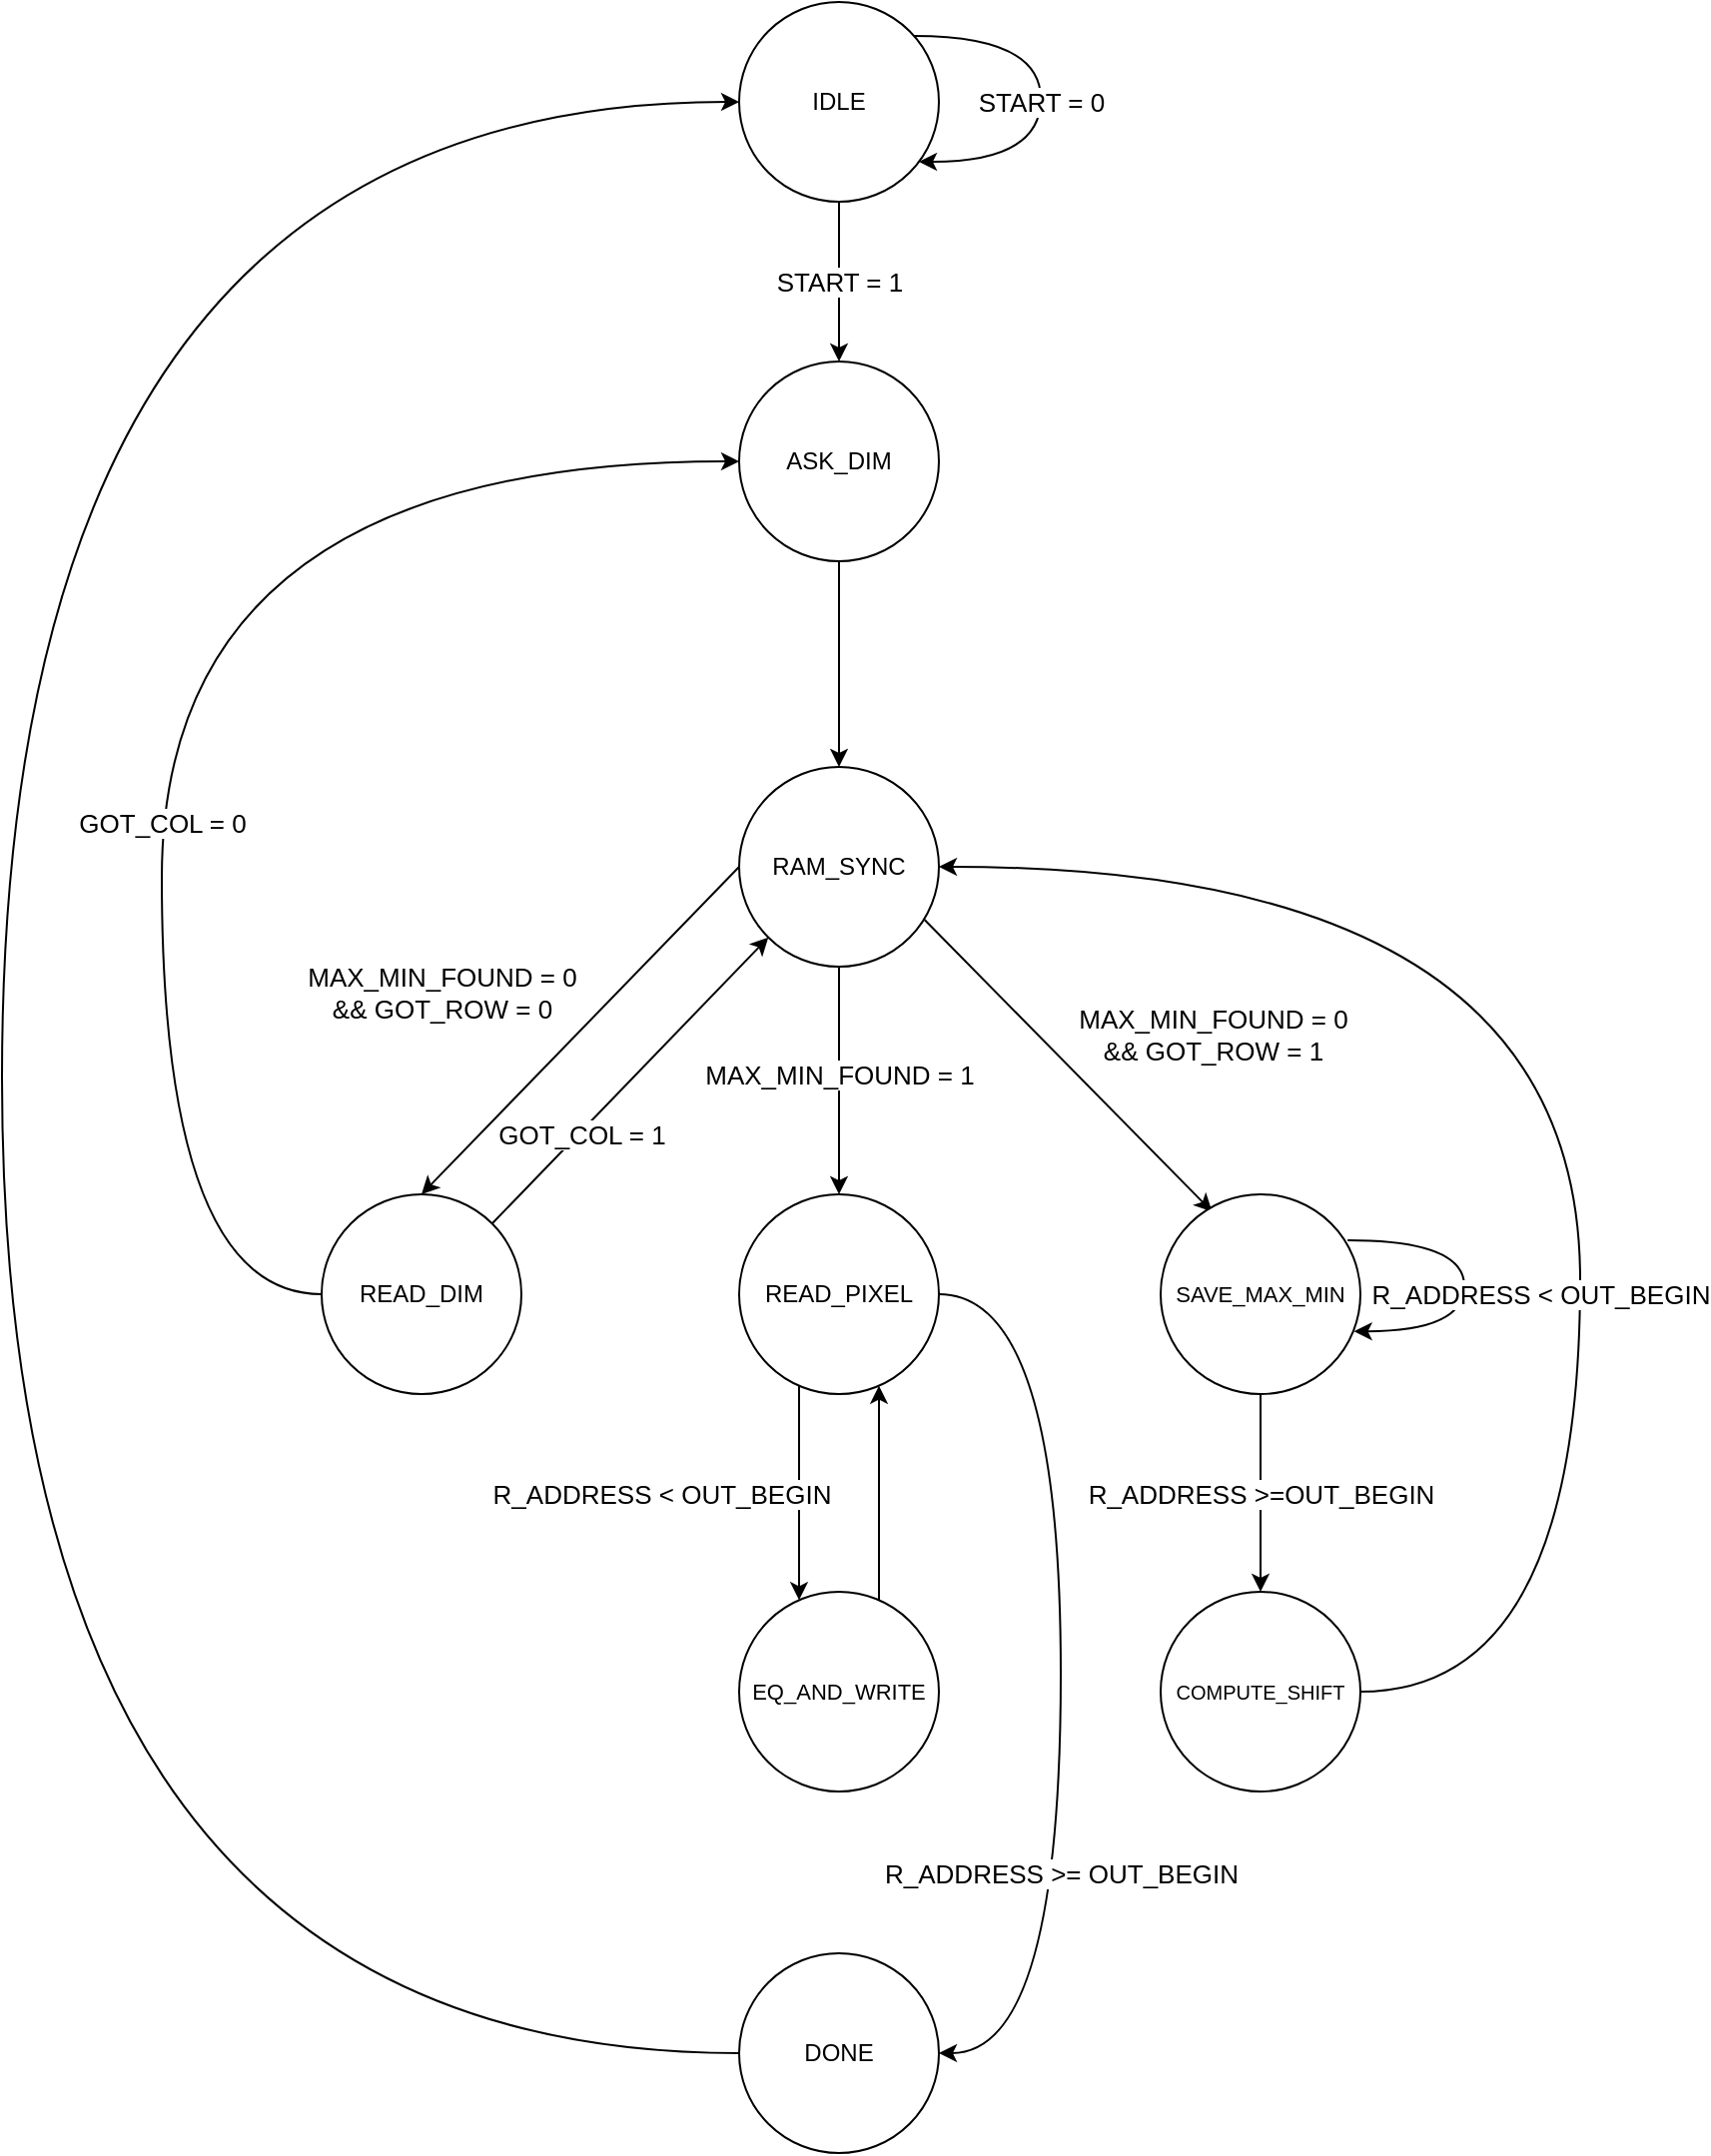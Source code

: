 <mxfile version="14.9.9" type="device"><diagram id="6c9GVn6lDP8gKM6-9pM2" name="Page-1"><mxGraphModel dx="1248" dy="670" grid="1" gridSize="10" guides="1" tooltips="1" connect="1" arrows="1" fold="1" page="1" pageScale="1" pageWidth="827" pageHeight="1169" math="0" shadow="0"><root><mxCell id="0"/><mxCell id="1" parent="0"/><mxCell id="xgGA6d5lZ-EL1Y0TsM8t-55" value="" style="edgeStyle=orthogonalEdgeStyle;rounded=0;orthogonalLoop=1;jettySize=auto;html=1;startArrow=none;" parent="1" source="xgGA6d5lZ-EL1Y0TsM8t-74" target="xgGA6d5lZ-EL1Y0TsM8t-60" edge="1"><mxGeometry relative="1" as="geometry"/></mxCell><mxCell id="5pypGBFVe0krdWUxfZft-1" value="&lt;font style=&quot;font-size: 13px&quot;&gt;START = 1&lt;/font&gt;" style="edgeStyle=orthogonalEdgeStyle;rounded=0;orthogonalLoop=1;jettySize=auto;html=1;entryX=0.5;entryY=0;entryDx=0;entryDy=0;" parent="1" source="xgGA6d5lZ-EL1Y0TsM8t-56" target="xgGA6d5lZ-EL1Y0TsM8t-74" edge="1"><mxGeometry relative="1" as="geometry"/></mxCell><mxCell id="xgGA6d5lZ-EL1Y0TsM8t-56" value="IDLE&lt;br&gt;" style="ellipse;whiteSpace=wrap;html=1;aspect=fixed;fixDash=0;autosize=0;shadow=0;" parent="1" vertex="1"><mxGeometry x="389" y="83" width="100" height="100" as="geometry"/></mxCell><mxCell id="xgGA6d5lZ-EL1Y0TsM8t-59" value="&lt;font style=&quot;font-size: 13px&quot;&gt;MAX_MIN_FOUND = 1&lt;/font&gt;" style="edgeStyle=orthogonalEdgeStyle;curved=1;rounded=0;orthogonalLoop=1;jettySize=auto;html=1;" parent="1" source="xgGA6d5lZ-EL1Y0TsM8t-60" target="xgGA6d5lZ-EL1Y0TsM8t-70" edge="1"><mxGeometry x="-0.053" relative="1" as="geometry"><mxPoint as="offset"/></mxGeometry></mxCell><mxCell id="5pypGBFVe0krdWUxfZft-33" value="&lt;span style=&quot;font-size: 13px&quot;&gt;MAX_MIN_FOUND = 0&lt;br&gt;&lt;/span&gt;&lt;span style=&quot;font-size: 13px&quot;&gt;&amp;amp;&amp;amp; GOT_ROW = 1&lt;/span&gt;" style="edgeStyle=none;rounded=0;orthogonalLoop=1;jettySize=auto;html=1;exitX=0.928;exitY=0.765;exitDx=0;exitDy=0;entryX=0.258;entryY=0.087;entryDx=0;entryDy=0;exitPerimeter=0;entryPerimeter=0;" parent="1" source="xgGA6d5lZ-EL1Y0TsM8t-60" target="xgGA6d5lZ-EL1Y0TsM8t-66" edge="1"><mxGeometry x="0.384" y="62" relative="1" as="geometry"><mxPoint as="offset"/></mxGeometry></mxCell><mxCell id="5pypGBFVe0krdWUxfZft-34" value="&lt;span style=&quot;color: rgba(0 , 0 , 0 , 0) ; font-family: monospace ; font-size: 0px ; background-color: rgb(248 , 249 , 250)&quot;&gt;%3CmxGraphModel%3E%3Croot%3E%3CmxCell%20id%3D%220%22%2F%3E%3CmxCell%20id%3D%221%22%20parent%3D%220%22%2F%3E%3CmxCell%20id%3D%222%22%20value%3D%22%26lt%3Bfont%20style%3D%26quot%3Bfont-size%3A%2013px%26quot%3B%26gt%3BMAX_MIN_FOUND%20%3D%200%26lt%3Bbr%26gt%3BGOT_ROW%20%3D%201%26lt%3Bbr%26gt%3B%26lt%3B%2Ffont%26gt%3B%22%20style%3D%22edgeLabel%3Bhtml%3D1%3Balign%3Dcenter%3BverticalAlign%3Dmiddle%3Bresizable%3D0%3Bpoints%3D%5B%5D%3B%22%20vertex%3D%221%22%20connectable%3D%220%22%20parent%3D%221%22%3E%3CmxGeometry%20x%3D%22702%22%20y%3D%22608%22%20as%3D%22geometry%22%2F%3E%3C%2FmxCell%3E%3C%2Froot%3E%3C%2FmxGraphModel%3E&lt;/span&gt;&lt;span style=&quot;color: rgba(0 , 0 , 0 , 0) ; font-family: monospace ; font-size: 0px ; background-color: rgb(248 , 249 , 250)&quot;&gt;%3CmxGraphModel%3E%3Croot%3E%3CmxCell%20id%3D%220%22%2F%3E%3CmxCell%20id%3D%221%22%20parent%3D%220%22%2F%3E%3CmxCell%20id%3D%222%22%20value%3D%22%26lt%3Bfont%20style%3D%26quot%3Bfont-size%3A%2013px%26quot%3B%26gt%3BMAX_MIN_FOUND%20%3D%200%26lt%3Bbr%26gt%3BGOT_ROW%20%3D%201%26lt%3Bbr%26gt%3B%26lt%3B%2Ffont%26gt%3B%22%20style%3D%22edgeLabel%3Bhtml%3D1%3Balign%3Dcenter%3BverticalAlign%3Dmiddle%3Bresizable%3D0%3Bpoints%3D%5B%5D%3B%22%20vertex%3D%221%22%20connectable%3D%220%22%20parent%3D%221%22%3E%3CmxGeometry%20x%3D%22702%22%20y%3D%22608%22%20as%3D%22geometry%22%2F%3E%3C%2FmxCell%3E%3C%2Froot%3E%3C%2FmxGraphModel%3E&lt;/span&gt;" style="edgeLabel;html=1;align=center;verticalAlign=middle;resizable=0;points=[];" parent="5pypGBFVe0krdWUxfZft-33" vertex="1" connectable="0"><mxGeometry x="0.063" y="4" relative="1" as="geometry"><mxPoint as="offset"/></mxGeometry></mxCell><mxCell id="xgGA6d5lZ-EL1Y0TsM8t-60" value="&lt;font style=&quot;font-size: 12px&quot;&gt;RAM_SYNC&lt;/font&gt;" style="ellipse;whiteSpace=wrap;html=1;aspect=fixed;fixDash=0;autosize=0;" parent="1" vertex="1"><mxGeometry x="389" y="466" width="100" height="100" as="geometry"/></mxCell><mxCell id="5pypGBFVe0krdWUxfZft-14" value="&lt;font style=&quot;font-size: 13px&quot;&gt;GOT_COL = 0&lt;/font&gt;" style="edgeStyle=orthogonalEdgeStyle;curved=1;rounded=0;orthogonalLoop=1;jettySize=auto;html=1;entryX=0;entryY=0.5;entryDx=0;entryDy=0;exitX=0;exitY=0.5;exitDx=0;exitDy=0;" parent="1" source="xgGA6d5lZ-EL1Y0TsM8t-62" target="xgGA6d5lZ-EL1Y0TsM8t-74" edge="1"><mxGeometry x="-0.196" relative="1" as="geometry"><Array as="points"><mxPoint x="100" y="730"/><mxPoint x="100" y="313"/></Array><mxPoint as="offset"/></mxGeometry></mxCell><mxCell id="5pypGBFVe0krdWUxfZft-40" value="&lt;font style=&quot;font-size: 13px&quot;&gt;GOT_COL = 1&lt;/font&gt;" style="rounded=0;orthogonalLoop=1;jettySize=auto;html=1;exitX=1;exitY=0;exitDx=0;exitDy=0;entryX=0;entryY=1;entryDx=0;entryDy=0;" parent="1" source="xgGA6d5lZ-EL1Y0TsM8t-62" target="xgGA6d5lZ-EL1Y0TsM8t-60" edge="1"><mxGeometry x="-0.366" y="-1" relative="1" as="geometry"><mxPoint as="offset"/></mxGeometry></mxCell><mxCell id="xgGA6d5lZ-EL1Y0TsM8t-62" value="&lt;span&gt;READ_DIM&lt;/span&gt;" style="ellipse;whiteSpace=wrap;html=1;aspect=fixed;fixDash=0;autosize=0;" parent="1" vertex="1"><mxGeometry x="180" y="680" width="100" height="100" as="geometry"/></mxCell><mxCell id="5pypGBFVe0krdWUxfZft-35" style="edgeStyle=orthogonalEdgeStyle;curved=1;rounded=0;orthogonalLoop=1;jettySize=auto;html=1;entryX=0;entryY=0.5;entryDx=0;entryDy=0;exitX=0;exitY=0.5;exitDx=0;exitDy=0;" parent="1" source="xgGA6d5lZ-EL1Y0TsM8t-64" target="xgGA6d5lZ-EL1Y0TsM8t-56" edge="1"><mxGeometry relative="1" as="geometry"><Array as="points"><mxPoint x="20" y="1110"/><mxPoint x="20" y="133"/></Array></mxGeometry></mxCell><mxCell id="xgGA6d5lZ-EL1Y0TsM8t-64" value="DONE" style="ellipse;whiteSpace=wrap;html=1;aspect=fixed;fixDash=0;autosize=0;" parent="1" vertex="1"><mxGeometry x="389" y="1060" width="100" height="100" as="geometry"/></mxCell><mxCell id="xgGA6d5lZ-EL1Y0TsM8t-65" value="&lt;font style=&quot;font-size: 13px&quot;&gt;R_ADDRESS &amp;gt;=OUT_BEGIN&lt;/font&gt;" style="edgeStyle=orthogonalEdgeStyle;curved=1;rounded=0;orthogonalLoop=1;jettySize=auto;html=1;" parent="1" source="xgGA6d5lZ-EL1Y0TsM8t-66" target="xgGA6d5lZ-EL1Y0TsM8t-68" edge="1"><mxGeometry relative="1" as="geometry"/></mxCell><mxCell id="5pypGBFVe0krdWUxfZft-18" style="edgeStyle=orthogonalEdgeStyle;curved=1;rounded=0;orthogonalLoop=1;jettySize=auto;html=1;exitX=1;exitY=0.5;exitDx=0;exitDy=0;entryX=1;entryY=0.5;entryDx=0;entryDy=0;" parent="1" source="xgGA6d5lZ-EL1Y0TsM8t-68" target="xgGA6d5lZ-EL1Y0TsM8t-60" edge="1"><mxGeometry relative="1" as="geometry"><Array as="points"><mxPoint x="810" y="929"/><mxPoint x="810" y="516"/></Array></mxGeometry></mxCell><mxCell id="xgGA6d5lZ-EL1Y0TsM8t-68" value="&lt;font style=&quot;font-size: 10px&quot;&gt;COMPUTE_SHIFT&lt;/font&gt;" style="ellipse;whiteSpace=wrap;html=1;aspect=fixed;fixDash=0;autosize=0;" parent="1" vertex="1"><mxGeometry x="600" y="879" width="100" height="100" as="geometry"/></mxCell><mxCell id="xgGA6d5lZ-EL1Y0TsM8t-69" value="&lt;font style=&quot;font-size: 13px&quot;&gt;R_ADDRESS &amp;lt; OUT_BEGIN&lt;/font&gt;" style="edgeStyle=orthogonalEdgeStyle;curved=1;rounded=0;orthogonalLoop=1;jettySize=auto;html=1;" parent="1" source="xgGA6d5lZ-EL1Y0TsM8t-70" target="xgGA6d5lZ-EL1Y0TsM8t-73" edge="1"><mxGeometry x="0.009" y="-69" relative="1" as="geometry"><Array as="points"><mxPoint x="419" y="815"/><mxPoint x="419" y="815"/></Array><mxPoint as="offset"/></mxGeometry></mxCell><mxCell id="5pypGBFVe0krdWUxfZft-20" value="&lt;font style=&quot;font-size: 13px&quot;&gt;R_ADDRESS &amp;gt;= OUT_BEGIN&lt;/font&gt;" style="edgeStyle=orthogonalEdgeStyle;curved=1;rounded=0;orthogonalLoop=1;jettySize=auto;html=1;entryX=1;entryY=0.5;entryDx=0;entryDy=0;exitX=1;exitY=0.5;exitDx=0;exitDy=0;" parent="1" source="xgGA6d5lZ-EL1Y0TsM8t-70" target="xgGA6d5lZ-EL1Y0TsM8t-64" edge="1"><mxGeometry x="0.398" relative="1" as="geometry"><Array as="points"><mxPoint x="550" y="730"/><mxPoint x="550" y="1110"/></Array><mxPoint as="offset"/></mxGeometry></mxCell><mxCell id="xgGA6d5lZ-EL1Y0TsM8t-70" value="&lt;font style=&quot;font-size: 12px&quot;&gt;READ_PIXEL&lt;/font&gt;" style="ellipse;whiteSpace=wrap;html=1;aspect=fixed;fixDash=0;autosize=0;" parent="1" vertex="1"><mxGeometry x="389" y="680" width="100" height="100" as="geometry"/></mxCell><mxCell id="xgGA6d5lZ-EL1Y0TsM8t-71" style="edgeStyle=orthogonalEdgeStyle;curved=1;rounded=0;orthogonalLoop=1;jettySize=auto;html=1;" parent="1" source="xgGA6d5lZ-EL1Y0TsM8t-73" target="xgGA6d5lZ-EL1Y0TsM8t-70" edge="1"><mxGeometry relative="1" as="geometry"><Array as="points"><mxPoint x="459" y="805"/><mxPoint x="459" y="805"/></Array></mxGeometry></mxCell><mxCell id="xgGA6d5lZ-EL1Y0TsM8t-73" value="&lt;font style=&quot;font-size: 11px&quot;&gt;EQ_AND_WRITE&lt;/font&gt;" style="ellipse;whiteSpace=wrap;html=1;aspect=fixed;fixDash=0;autosize=0;" parent="1" vertex="1"><mxGeometry x="389" y="879" width="100" height="100" as="geometry"/></mxCell><mxCell id="xgGA6d5lZ-EL1Y0TsM8t-74" value="&lt;font style=&quot;font-size: 12px&quot;&gt;ASK_DIM&lt;/font&gt;" style="ellipse;whiteSpace=wrap;html=1;aspect=fixed;fixDash=0;autosize=0;" parent="1" vertex="1"><mxGeometry x="389" y="263" width="100" height="100" as="geometry"/></mxCell><mxCell id="xgGA6d5lZ-EL1Y0TsM8t-76" value="&lt;font style=&quot;font-size: 13px&quot;&gt;START = 0&lt;/font&gt;" style="edgeStyle=orthogonalEdgeStyle;curved=1;rounded=0;orthogonalLoop=1;jettySize=auto;html=1;" parent="1" source="xgGA6d5lZ-EL1Y0TsM8t-56" target="xgGA6d5lZ-EL1Y0TsM8t-56" edge="1"><mxGeometry x="0.029" relative="1" as="geometry"><Array as="points"><mxPoint x="540" y="100"/><mxPoint x="540" y="163"/></Array><mxPoint as="offset"/></mxGeometry></mxCell><mxCell id="xgGA6d5lZ-EL1Y0TsM8t-66" value="&lt;font style=&quot;font-size: 11px&quot;&gt;SAVE_MAX_MIN&lt;/font&gt;" style="ellipse;whiteSpace=wrap;html=1;aspect=fixed;fixDash=0;autosize=0;" parent="1" vertex="1"><mxGeometry x="600" y="680" width="100" height="100" as="geometry"/></mxCell><mxCell id="5pypGBFVe0krdWUxfZft-17" value="&lt;font style=&quot;font-size: 13px&quot;&gt;R_ADDRESS &amp;lt; OUT_BEGIN&lt;/font&gt;" style="edgeStyle=orthogonalEdgeStyle;curved=1;rounded=0;orthogonalLoop=1;jettySize=auto;html=1;exitX=0.916;exitY=0.23;exitDx=0;exitDy=0;exitPerimeter=0;entryX=0.948;entryY=0.686;entryDx=0;entryDy=0;entryPerimeter=0;" parent="1" edge="1"><mxGeometry x="0.073" y="38" relative="1" as="geometry"><Array as="points"><mxPoint x="752" y="703"/><mxPoint x="752" y="749"/></Array><mxPoint x="693.6" y="703" as="sourcePoint"/><mxPoint x="696.8" y="748.6" as="targetPoint"/><mxPoint as="offset"/></mxGeometry></mxCell><mxCell id="5pypGBFVe0krdWUxfZft-42" value="&lt;span style=&quot;font-size: 13px&quot;&gt;MAX_MIN_FOUND = 0&lt;/span&gt;&lt;br style=&quot;font-size: 13px&quot;&gt;&lt;span style=&quot;font-size: 13px&quot;&gt;&amp;amp;&amp;amp; GOT_ROW = 0&lt;/span&gt;" style="edgeStyle=none;rounded=0;orthogonalLoop=1;jettySize=auto;html=1;exitX=0;exitY=0.5;exitDx=0;exitDy=0;entryX=0.5;entryY=0;entryDx=0;entryDy=0;" parent="1" source="xgGA6d5lZ-EL1Y0TsM8t-60" target="xgGA6d5lZ-EL1Y0TsM8t-62" edge="1"><mxGeometry x="0.31" y="-62" relative="1" as="geometry"><mxPoint x="388.795" y="512.995" as="sourcePoint"/><mxPoint x="249.998" y="655.785" as="targetPoint"/><mxPoint y="-1" as="offset"/></mxGeometry></mxCell></root></mxGraphModel></diagram></mxfile>